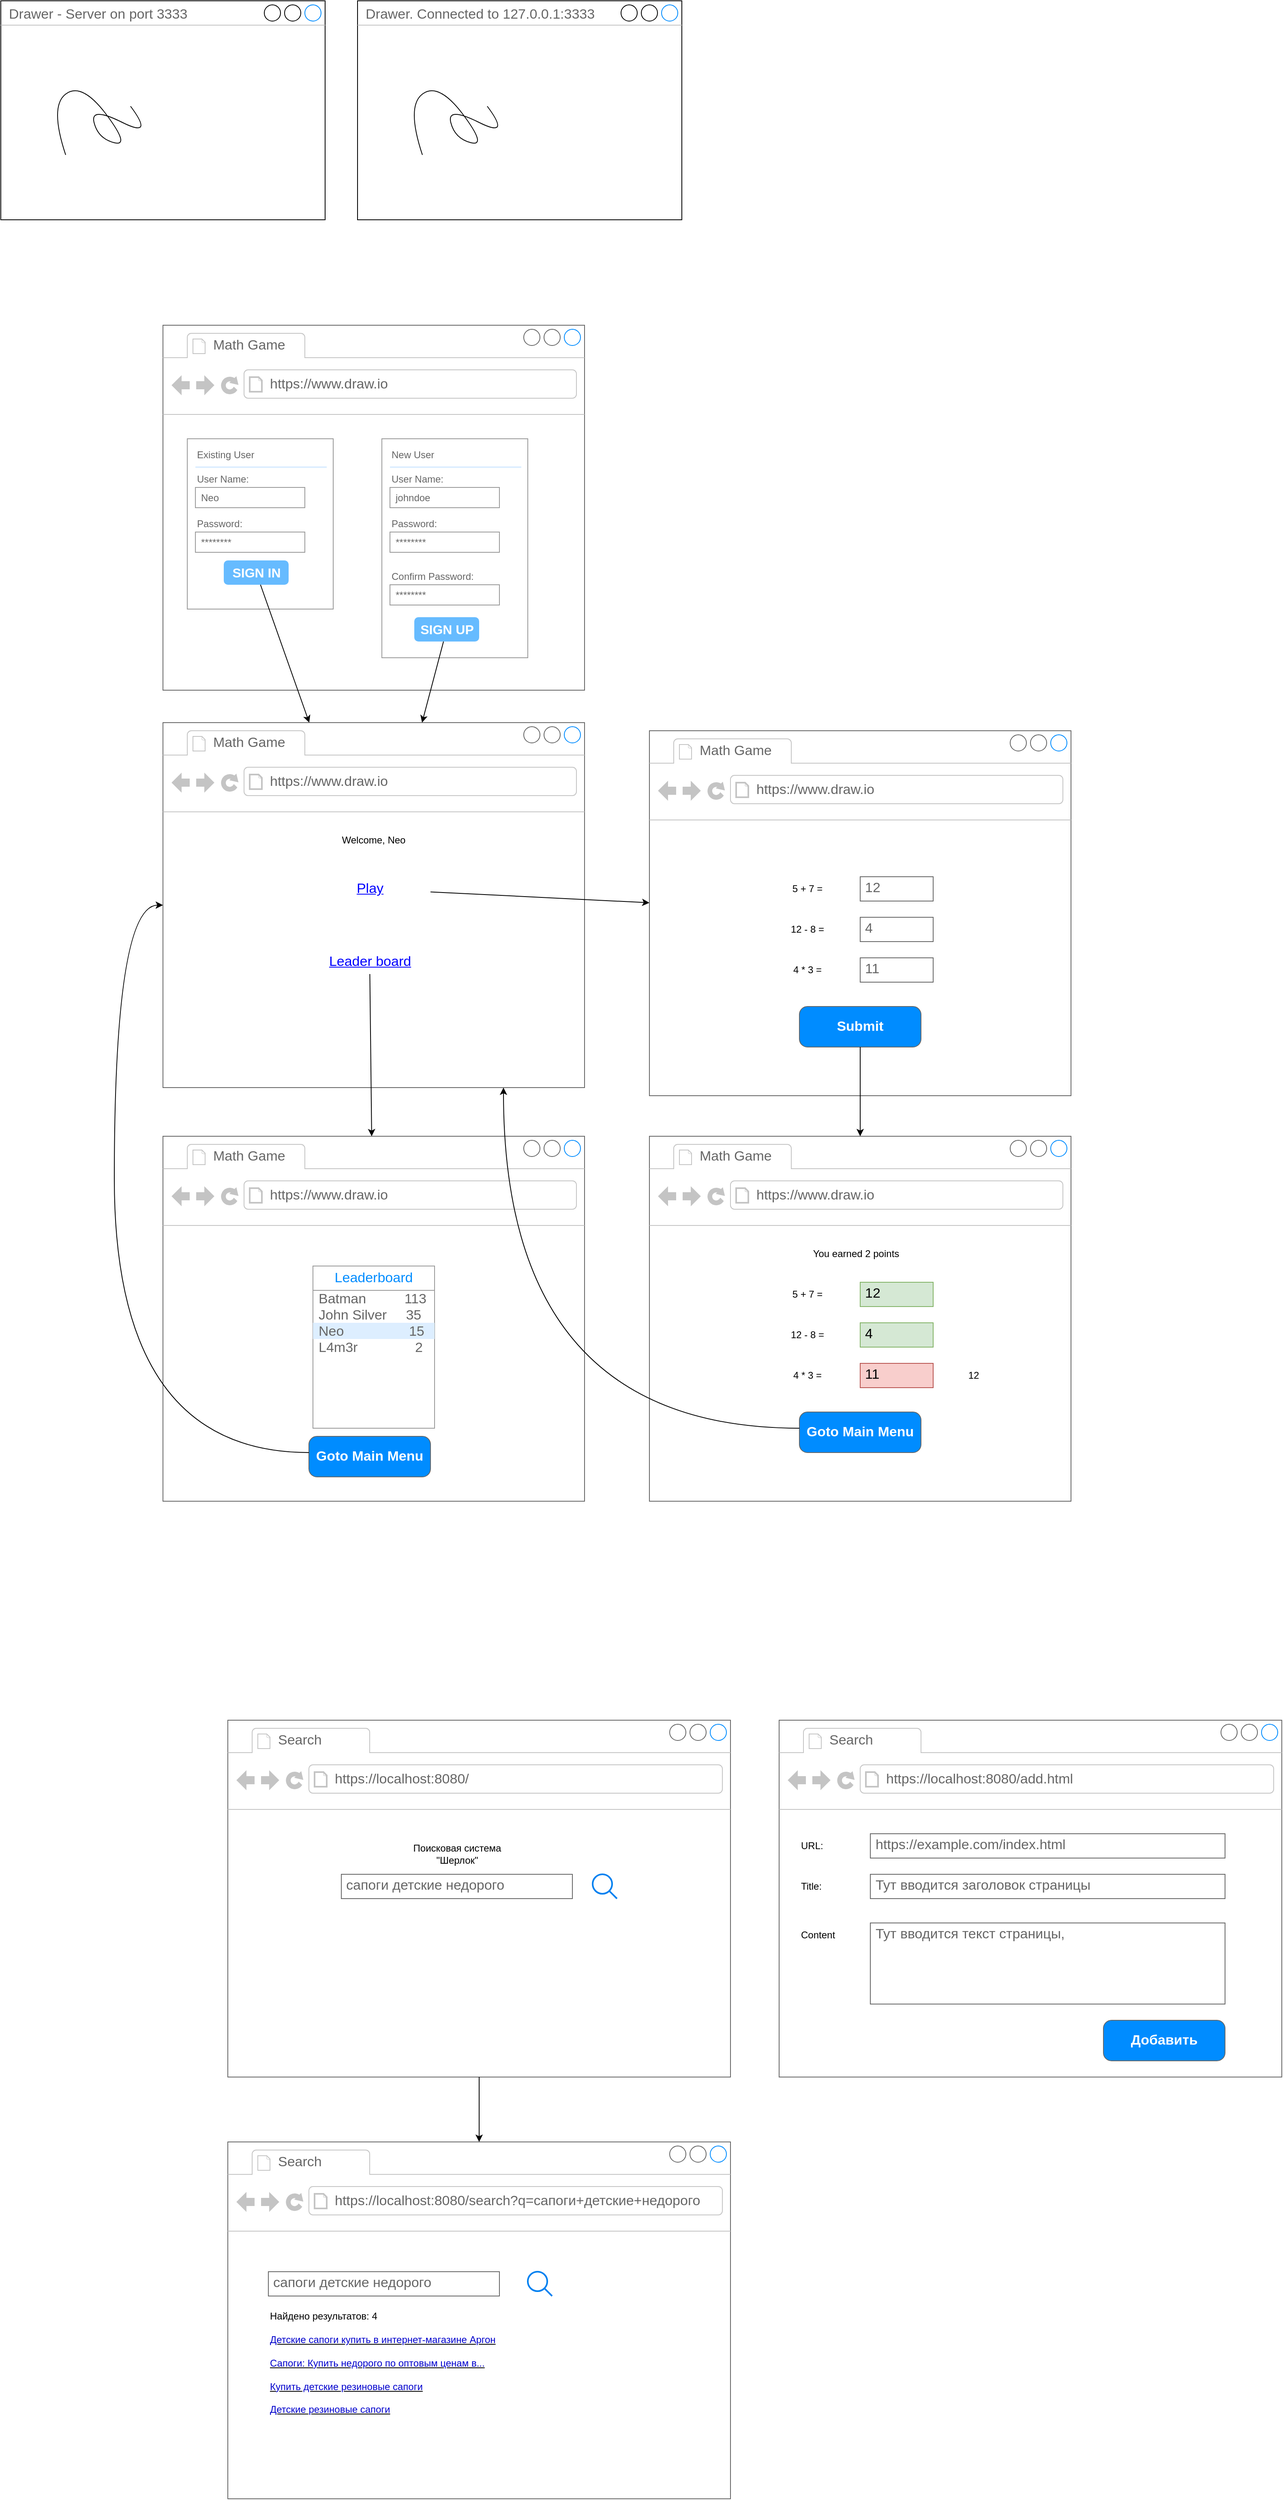 <mxfile version="25.0.2">
  <diagram name="Page-1" id="VqSyJmW9WpIRQYSHzSD7">
    <mxGraphModel dx="1434" dy="836" grid="1" gridSize="10" guides="1" tooltips="1" connect="1" arrows="1" fold="1" page="1" pageScale="1" pageWidth="850" pageHeight="1100" math="0" shadow="0">
      <root>
        <mxCell id="0" />
        <mxCell id="1" parent="0" />
        <mxCell id="R-9GRctXBLvJnQfBnWPw-1" value="Drawer - Server on port 3333" style="strokeWidth=1;shadow=0;dashed=0;align=center;html=1;shape=mxgraph.mockup.containers.window;align=left;verticalAlign=top;spacingLeft=8;strokeColor2=#008cff;strokeColor3=#c4c4c4;fontColor=#666666;mainText=;fontSize=17;labelBackgroundColor=none;whiteSpace=wrap;" parent="1" vertex="1">
          <mxGeometry x="80" y="200" width="400" height="270" as="geometry" />
        </mxCell>
        <mxCell id="sj7HdCadv54oJv10mRb9-1" value="" style="curved=1;endArrow=none;html=1;rounded=0;endFill=0;" parent="1" edge="1">
          <mxGeometry width="50" height="50" relative="1" as="geometry">
            <mxPoint x="160" y="390" as="sourcePoint" />
            <mxPoint x="240" y="330" as="targetPoint" />
            <Array as="points">
              <mxPoint x="140" y="330" />
              <mxPoint x="180" y="300" />
              <mxPoint x="240" y="380" />
              <mxPoint x="200" y="370" />
              <mxPoint x="190" y="330" />
              <mxPoint x="270" y="370" />
            </Array>
          </mxGeometry>
        </mxCell>
        <mxCell id="sj7HdCadv54oJv10mRb9-2" value="Drawer. Connected to 127.0.0.1:3333" style="strokeWidth=1;shadow=0;dashed=0;align=center;html=1;shape=mxgraph.mockup.containers.window;align=left;verticalAlign=top;spacingLeft=8;strokeColor2=#008cff;strokeColor3=#c4c4c4;fontColor=#666666;mainText=;fontSize=17;labelBackgroundColor=none;whiteSpace=wrap;" parent="1" vertex="1">
          <mxGeometry x="520" y="200" width="400" height="270" as="geometry" />
        </mxCell>
        <mxCell id="sj7HdCadv54oJv10mRb9-3" value="" style="curved=1;endArrow=none;html=1;rounded=0;endFill=0;" parent="1" edge="1">
          <mxGeometry width="50" height="50" relative="1" as="geometry">
            <mxPoint x="600" y="390" as="sourcePoint" />
            <mxPoint x="680" y="330" as="targetPoint" />
            <Array as="points">
              <mxPoint x="580" y="330" />
              <mxPoint x="620" y="300" />
              <mxPoint x="680" y="380" />
              <mxPoint x="640" y="370" />
              <mxPoint x="630" y="330" />
              <mxPoint x="710" y="370" />
            </Array>
          </mxGeometry>
        </mxCell>
        <mxCell id="e5mAADovs7jJmTksFaJZ-1" value="" style="strokeWidth=1;shadow=0;dashed=0;align=center;html=1;shape=mxgraph.mockup.containers.browserWindow;rSize=0;strokeColor=#666666;strokeColor2=#008cff;strokeColor3=#c4c4c4;mainText=,;recursiveResize=0;" parent="1" vertex="1">
          <mxGeometry x="280" y="600" width="520" height="450" as="geometry" />
        </mxCell>
        <mxCell id="e5mAADovs7jJmTksFaJZ-2" value="Math Game" style="strokeWidth=1;shadow=0;dashed=0;align=center;html=1;shape=mxgraph.mockup.containers.anchor;fontSize=17;fontColor=#666666;align=left;whiteSpace=wrap;" parent="e5mAADovs7jJmTksFaJZ-1" vertex="1">
          <mxGeometry x="60" y="12" width="110" height="26" as="geometry" />
        </mxCell>
        <mxCell id="e5mAADovs7jJmTksFaJZ-3" value="https://www.draw.io" style="strokeWidth=1;shadow=0;dashed=0;align=center;html=1;shape=mxgraph.mockup.containers.anchor;rSize=0;fontSize=17;fontColor=#666666;align=left;" parent="e5mAADovs7jJmTksFaJZ-1" vertex="1">
          <mxGeometry x="130" y="60" width="250" height="26" as="geometry" />
        </mxCell>
        <mxCell id="e5mAADovs7jJmTksFaJZ-6" value="" style="strokeWidth=1;shadow=0;dashed=0;align=center;html=1;shape=mxgraph.mockup.forms.rrect;rSize=0;strokeColor=#999999;fillColor=#ffffff;" parent="e5mAADovs7jJmTksFaJZ-1" vertex="1">
          <mxGeometry x="30" y="140" width="180" height="210" as="geometry" />
        </mxCell>
        <mxCell id="e5mAADovs7jJmTksFaJZ-7" value="Existing User" style="strokeWidth=1;shadow=0;dashed=0;align=center;html=1;shape=mxgraph.mockup.forms.anchor;fontSize=12;fontColor=#666666;align=left;resizeWidth=1;spacingLeft=0;" parent="e5mAADovs7jJmTksFaJZ-6" vertex="1">
          <mxGeometry width="90" height="20" relative="1" as="geometry">
            <mxPoint x="10" y="10" as="offset" />
          </mxGeometry>
        </mxCell>
        <mxCell id="e5mAADovs7jJmTksFaJZ-8" value="" style="shape=line;strokeColor=#ddeeff;strokeWidth=2;html=1;resizeWidth=1;" parent="e5mAADovs7jJmTksFaJZ-6" vertex="1">
          <mxGeometry width="162" height="10" relative="1" as="geometry">
            <mxPoint x="10" y="30" as="offset" />
          </mxGeometry>
        </mxCell>
        <mxCell id="e5mAADovs7jJmTksFaJZ-9" value="User Name:" style="strokeWidth=1;shadow=0;dashed=0;align=center;html=1;shape=mxgraph.mockup.forms.anchor;fontSize=12;fontColor=#666666;align=left;resizeWidth=1;spacingLeft=0;" parent="e5mAADovs7jJmTksFaJZ-6" vertex="1">
          <mxGeometry width="90" height="20" relative="1" as="geometry">
            <mxPoint x="10" y="40" as="offset" />
          </mxGeometry>
        </mxCell>
        <mxCell id="e5mAADovs7jJmTksFaJZ-10" value="Neo" style="strokeWidth=1;shadow=0;dashed=0;align=center;html=1;shape=mxgraph.mockup.forms.rrect;rSize=0;strokeColor=#999999;fontColor=#666666;align=left;spacingLeft=5;resizeWidth=1;" parent="e5mAADovs7jJmTksFaJZ-6" vertex="1">
          <mxGeometry width="135" height="25" relative="1" as="geometry">
            <mxPoint x="10" y="60" as="offset" />
          </mxGeometry>
        </mxCell>
        <mxCell id="e5mAADovs7jJmTksFaJZ-11" value="Password:" style="strokeWidth=1;shadow=0;dashed=0;align=center;html=1;shape=mxgraph.mockup.forms.anchor;fontSize=12;fontColor=#666666;align=left;resizeWidth=1;spacingLeft=0;" parent="e5mAADovs7jJmTksFaJZ-6" vertex="1">
          <mxGeometry width="90" height="20" relative="1" as="geometry">
            <mxPoint x="10" y="95" as="offset" />
          </mxGeometry>
        </mxCell>
        <mxCell id="e5mAADovs7jJmTksFaJZ-12" value="********" style="strokeWidth=1;shadow=0;dashed=0;align=center;html=1;shape=mxgraph.mockup.forms.rrect;rSize=0;strokeColor=#999999;fontColor=#666666;align=left;spacingLeft=5;resizeWidth=1;" parent="e5mAADovs7jJmTksFaJZ-6" vertex="1">
          <mxGeometry width="135" height="25" relative="1" as="geometry">
            <mxPoint x="10" y="115" as="offset" />
          </mxGeometry>
        </mxCell>
        <mxCell id="e5mAADovs7jJmTksFaJZ-13" value="SIGN IN" style="strokeWidth=1;shadow=0;dashed=0;align=center;html=1;shape=mxgraph.mockup.forms.rrect;rSize=5;strokeColor=none;fontColor=#ffffff;fillColor=#66bbff;fontSize=16;fontStyle=1;" parent="e5mAADovs7jJmTksFaJZ-6" vertex="1">
          <mxGeometry y="1" width="80" height="30" relative="1" as="geometry">
            <mxPoint x="45" y="-60" as="offset" />
          </mxGeometry>
        </mxCell>
        <mxCell id="e5mAADovs7jJmTksFaJZ-18" value="" style="strokeWidth=1;shadow=0;dashed=0;align=center;html=1;shape=mxgraph.mockup.forms.rrect;rSize=0;strokeColor=#999999;fillColor=#ffffff;" parent="e5mAADovs7jJmTksFaJZ-1" vertex="1">
          <mxGeometry x="270" y="140" width="180" height="270" as="geometry" />
        </mxCell>
        <mxCell id="e5mAADovs7jJmTksFaJZ-19" value="New User" style="strokeWidth=1;shadow=0;dashed=0;align=center;html=1;shape=mxgraph.mockup.forms.anchor;fontSize=12;fontColor=#666666;align=left;resizeWidth=1;spacingLeft=0;" parent="e5mAADovs7jJmTksFaJZ-18" vertex="1">
          <mxGeometry width="90" height="20" relative="1" as="geometry">
            <mxPoint x="10" y="10" as="offset" />
          </mxGeometry>
        </mxCell>
        <mxCell id="e5mAADovs7jJmTksFaJZ-20" value="" style="shape=line;strokeColor=#ddeeff;strokeWidth=2;html=1;resizeWidth=1;" parent="e5mAADovs7jJmTksFaJZ-18" vertex="1">
          <mxGeometry width="162" height="10" relative="1" as="geometry">
            <mxPoint x="10" y="30" as="offset" />
          </mxGeometry>
        </mxCell>
        <mxCell id="e5mAADovs7jJmTksFaJZ-21" value="User Name:" style="strokeWidth=1;shadow=0;dashed=0;align=center;html=1;shape=mxgraph.mockup.forms.anchor;fontSize=12;fontColor=#666666;align=left;resizeWidth=1;spacingLeft=0;" parent="e5mAADovs7jJmTksFaJZ-18" vertex="1">
          <mxGeometry width="90" height="20" relative="1" as="geometry">
            <mxPoint x="10" y="40" as="offset" />
          </mxGeometry>
        </mxCell>
        <mxCell id="e5mAADovs7jJmTksFaJZ-22" value="johndoe" style="strokeWidth=1;shadow=0;dashed=0;align=center;html=1;shape=mxgraph.mockup.forms.rrect;rSize=0;strokeColor=#999999;fontColor=#666666;align=left;spacingLeft=5;resizeWidth=1;" parent="e5mAADovs7jJmTksFaJZ-18" vertex="1">
          <mxGeometry width="135" height="25" relative="1" as="geometry">
            <mxPoint x="10" y="60" as="offset" />
          </mxGeometry>
        </mxCell>
        <mxCell id="e5mAADovs7jJmTksFaJZ-23" value="Password:" style="strokeWidth=1;shadow=0;dashed=0;align=center;html=1;shape=mxgraph.mockup.forms.anchor;fontSize=12;fontColor=#666666;align=left;resizeWidth=1;spacingLeft=0;" parent="e5mAADovs7jJmTksFaJZ-18" vertex="1">
          <mxGeometry width="90" height="20" relative="1" as="geometry">
            <mxPoint x="10" y="95" as="offset" />
          </mxGeometry>
        </mxCell>
        <mxCell id="e5mAADovs7jJmTksFaJZ-24" value="********" style="strokeWidth=1;shadow=0;dashed=0;align=center;html=1;shape=mxgraph.mockup.forms.rrect;rSize=0;strokeColor=#999999;fontColor=#666666;align=left;spacingLeft=5;resizeWidth=1;" parent="e5mAADovs7jJmTksFaJZ-18" vertex="1">
          <mxGeometry width="135" height="25" relative="1" as="geometry">
            <mxPoint x="10" y="115" as="offset" />
          </mxGeometry>
        </mxCell>
        <mxCell id="e5mAADovs7jJmTksFaJZ-25" value="SIGN UP" style="strokeWidth=1;shadow=0;dashed=0;align=center;html=1;shape=mxgraph.mockup.forms.rrect;rSize=5;strokeColor=none;fontColor=#ffffff;fillColor=#66bbff;fontSize=16;fontStyle=1;" parent="e5mAADovs7jJmTksFaJZ-18" vertex="1">
          <mxGeometry y="1" width="80" height="30" relative="1" as="geometry">
            <mxPoint x="40" y="-50" as="offset" />
          </mxGeometry>
        </mxCell>
        <mxCell id="e5mAADovs7jJmTksFaJZ-26" value="********" style="strokeWidth=1;shadow=0;dashed=0;align=center;html=1;shape=mxgraph.mockup.forms.rrect;rSize=0;strokeColor=#999999;fontColor=#666666;align=left;spacingLeft=5;resizeWidth=1;" parent="e5mAADovs7jJmTksFaJZ-18" vertex="1">
          <mxGeometry width="135" height="25" relative="1" as="geometry">
            <mxPoint x="10" y="180" as="offset" />
          </mxGeometry>
        </mxCell>
        <mxCell id="e5mAADovs7jJmTksFaJZ-27" value="Confirm Password:" style="strokeWidth=1;shadow=0;dashed=0;align=center;html=1;shape=mxgraph.mockup.forms.anchor;fontSize=12;fontColor=#666666;align=left;resizeWidth=1;spacingLeft=0;" parent="e5mAADovs7jJmTksFaJZ-18" vertex="1">
          <mxGeometry width="110" height="20" relative="1" as="geometry">
            <mxPoint x="10" y="160" as="offset" />
          </mxGeometry>
        </mxCell>
        <mxCell id="e5mAADovs7jJmTksFaJZ-28" value="" style="strokeWidth=1;shadow=0;dashed=0;align=center;html=1;shape=mxgraph.mockup.containers.browserWindow;rSize=0;strokeColor=#666666;strokeColor2=#008cff;strokeColor3=#c4c4c4;mainText=,;recursiveResize=0;" parent="1" vertex="1">
          <mxGeometry x="280" y="1090" width="520" height="450" as="geometry" />
        </mxCell>
        <mxCell id="e5mAADovs7jJmTksFaJZ-29" value="Math Game" style="strokeWidth=1;shadow=0;dashed=0;align=center;html=1;shape=mxgraph.mockup.containers.anchor;fontSize=17;fontColor=#666666;align=left;whiteSpace=wrap;" parent="e5mAADovs7jJmTksFaJZ-28" vertex="1">
          <mxGeometry x="60" y="12" width="110" height="26" as="geometry" />
        </mxCell>
        <mxCell id="e5mAADovs7jJmTksFaJZ-30" value="https://www.draw.io" style="strokeWidth=1;shadow=0;dashed=0;align=center;html=1;shape=mxgraph.mockup.containers.anchor;rSize=0;fontSize=17;fontColor=#666666;align=left;" parent="e5mAADovs7jJmTksFaJZ-28" vertex="1">
          <mxGeometry x="130" y="60" width="250" height="26" as="geometry" />
        </mxCell>
        <mxCell id="e5mAADovs7jJmTksFaJZ-49" value="Leader board" style="shape=rectangle;strokeColor=none;fillColor=none;linkText=;fontSize=17;fontColor=#0000ff;fontStyle=4;html=1;align=center;" parent="e5mAADovs7jJmTksFaJZ-28" vertex="1">
          <mxGeometry x="180" y="280" width="150" height="30" as="geometry" />
        </mxCell>
        <mxCell id="e5mAADovs7jJmTksFaJZ-50" value="Play" style="shape=rectangle;strokeColor=none;fillColor=none;linkText=;fontSize=17;fontColor=#0000ff;fontStyle=4;html=1;align=center;" parent="e5mAADovs7jJmTksFaJZ-28" vertex="1">
          <mxGeometry x="180" y="190" width="150" height="30" as="geometry" />
        </mxCell>
        <mxCell id="e5mAADovs7jJmTksFaJZ-90" value="Welcome, Neo" style="text;html=1;align=center;verticalAlign=middle;whiteSpace=wrap;rounded=0;" parent="e5mAADovs7jJmTksFaJZ-28" vertex="1">
          <mxGeometry x="195" y="130" width="130" height="30" as="geometry" />
        </mxCell>
        <mxCell id="e5mAADovs7jJmTksFaJZ-51" value="" style="strokeWidth=1;shadow=0;dashed=0;align=center;html=1;shape=mxgraph.mockup.containers.browserWindow;rSize=0;strokeColor=#666666;strokeColor2=#008cff;strokeColor3=#c4c4c4;mainText=,;recursiveResize=0;" parent="1" vertex="1">
          <mxGeometry x="880" y="1100" width="520" height="450" as="geometry" />
        </mxCell>
        <mxCell id="e5mAADovs7jJmTksFaJZ-52" value="Math Game" style="strokeWidth=1;shadow=0;dashed=0;align=center;html=1;shape=mxgraph.mockup.containers.anchor;fontSize=17;fontColor=#666666;align=left;whiteSpace=wrap;" parent="e5mAADovs7jJmTksFaJZ-51" vertex="1">
          <mxGeometry x="60" y="12" width="110" height="26" as="geometry" />
        </mxCell>
        <mxCell id="e5mAADovs7jJmTksFaJZ-53" value="https://www.draw.io" style="strokeWidth=1;shadow=0;dashed=0;align=center;html=1;shape=mxgraph.mockup.containers.anchor;rSize=0;fontSize=17;fontColor=#666666;align=left;" parent="e5mAADovs7jJmTksFaJZ-51" vertex="1">
          <mxGeometry x="130" y="60" width="250" height="26" as="geometry" />
        </mxCell>
        <mxCell id="e5mAADovs7jJmTksFaJZ-56" value="5 + 7&amp;nbsp;&lt;span style=&quot;background-color: initial;&quot;&gt;=&lt;/span&gt;" style="text;html=1;align=center;verticalAlign=middle;whiteSpace=wrap;rounded=0;" parent="e5mAADovs7jJmTksFaJZ-51" vertex="1">
          <mxGeometry x="130" y="180" width="130" height="30" as="geometry" />
        </mxCell>
        <mxCell id="e5mAADovs7jJmTksFaJZ-57" value="12" style="strokeWidth=1;shadow=0;dashed=0;align=center;html=1;shape=mxgraph.mockup.text.textBox;fontColor=#666666;align=left;fontSize=17;spacingLeft=4;spacingTop=-3;whiteSpace=wrap;strokeColor=#666666;mainText=" parent="e5mAADovs7jJmTksFaJZ-51" vertex="1">
          <mxGeometry x="260" y="180" width="90" height="30" as="geometry" />
        </mxCell>
        <mxCell id="e5mAADovs7jJmTksFaJZ-58" value="12 - 8&amp;nbsp;&lt;span style=&quot;background-color: initial;&quot;&gt;=&lt;/span&gt;" style="text;html=1;align=center;verticalAlign=middle;whiteSpace=wrap;rounded=0;" parent="e5mAADovs7jJmTksFaJZ-51" vertex="1">
          <mxGeometry x="130" y="230" width="130" height="30" as="geometry" />
        </mxCell>
        <mxCell id="e5mAADovs7jJmTksFaJZ-59" value="4" style="strokeWidth=1;shadow=0;dashed=0;align=center;html=1;shape=mxgraph.mockup.text.textBox;fontColor=#666666;align=left;fontSize=17;spacingLeft=4;spacingTop=-3;whiteSpace=wrap;strokeColor=#666666;mainText=" parent="e5mAADovs7jJmTksFaJZ-51" vertex="1">
          <mxGeometry x="260" y="230" width="90" height="30" as="geometry" />
        </mxCell>
        <mxCell id="e5mAADovs7jJmTksFaJZ-60" value="4 * 3&amp;nbsp;&lt;span style=&quot;background-color: initial;&quot;&gt;=&lt;/span&gt;" style="text;html=1;align=center;verticalAlign=middle;whiteSpace=wrap;rounded=0;" parent="e5mAADovs7jJmTksFaJZ-51" vertex="1">
          <mxGeometry x="130" y="280" width="130" height="30" as="geometry" />
        </mxCell>
        <mxCell id="e5mAADovs7jJmTksFaJZ-61" value="11" style="strokeWidth=1;shadow=0;dashed=0;align=center;html=1;shape=mxgraph.mockup.text.textBox;fontColor=#666666;align=left;fontSize=17;spacingLeft=4;spacingTop=-3;whiteSpace=wrap;strokeColor=#666666;mainText=" parent="e5mAADovs7jJmTksFaJZ-51" vertex="1">
          <mxGeometry x="260" y="280" width="90" height="30" as="geometry" />
        </mxCell>
        <mxCell id="e5mAADovs7jJmTksFaJZ-62" value="Submit" style="strokeWidth=1;shadow=0;dashed=0;align=center;html=1;shape=mxgraph.mockup.buttons.button;strokeColor=#666666;fontColor=#ffffff;mainText=;buttonStyle=round;fontSize=17;fontStyle=1;fillColor=#008cff;whiteSpace=wrap;" parent="e5mAADovs7jJmTksFaJZ-51" vertex="1">
          <mxGeometry x="185" y="340" width="150" height="50" as="geometry" />
        </mxCell>
        <mxCell id="e5mAADovs7jJmTksFaJZ-73" value="" style="strokeWidth=1;shadow=0;dashed=0;align=center;html=1;shape=mxgraph.mockup.containers.browserWindow;rSize=0;strokeColor=#666666;strokeColor2=#008cff;strokeColor3=#c4c4c4;mainText=,;recursiveResize=0;" parent="1" vertex="1">
          <mxGeometry x="880" y="1600" width="520" height="450" as="geometry" />
        </mxCell>
        <mxCell id="e5mAADovs7jJmTksFaJZ-74" value="Math Game" style="strokeWidth=1;shadow=0;dashed=0;align=center;html=1;shape=mxgraph.mockup.containers.anchor;fontSize=17;fontColor=#666666;align=left;whiteSpace=wrap;" parent="e5mAADovs7jJmTksFaJZ-73" vertex="1">
          <mxGeometry x="60" y="12" width="110" height="26" as="geometry" />
        </mxCell>
        <mxCell id="e5mAADovs7jJmTksFaJZ-75" value="https://www.draw.io" style="strokeWidth=1;shadow=0;dashed=0;align=center;html=1;shape=mxgraph.mockup.containers.anchor;rSize=0;fontSize=17;fontColor=#666666;align=left;" parent="e5mAADovs7jJmTksFaJZ-73" vertex="1">
          <mxGeometry x="130" y="60" width="250" height="26" as="geometry" />
        </mxCell>
        <mxCell id="e5mAADovs7jJmTksFaJZ-76" value="5 + 7&amp;nbsp;&lt;span style=&quot;background-color: initial;&quot;&gt;=&lt;/span&gt;" style="text;html=1;align=center;verticalAlign=middle;whiteSpace=wrap;rounded=0;" parent="e5mAADovs7jJmTksFaJZ-73" vertex="1">
          <mxGeometry x="130" y="180" width="130" height="30" as="geometry" />
        </mxCell>
        <mxCell id="e5mAADovs7jJmTksFaJZ-77" value="12" style="strokeWidth=1;shadow=0;dashed=0;align=center;html=1;shape=mxgraph.mockup.text.textBox;align=left;fontSize=17;spacingLeft=4;spacingTop=-3;whiteSpace=wrap;strokeColor=#82b366;mainText=;fillColor=#d5e8d4;" parent="e5mAADovs7jJmTksFaJZ-73" vertex="1">
          <mxGeometry x="260" y="180" width="90" height="30" as="geometry" />
        </mxCell>
        <mxCell id="e5mAADovs7jJmTksFaJZ-78" value="12 - 8&amp;nbsp;&lt;span style=&quot;background-color: initial;&quot;&gt;=&lt;/span&gt;" style="text;html=1;align=center;verticalAlign=middle;whiteSpace=wrap;rounded=0;" parent="e5mAADovs7jJmTksFaJZ-73" vertex="1">
          <mxGeometry x="130" y="230" width="130" height="30" as="geometry" />
        </mxCell>
        <mxCell id="e5mAADovs7jJmTksFaJZ-79" value="4" style="strokeWidth=1;shadow=0;dashed=0;align=center;html=1;shape=mxgraph.mockup.text.textBox;align=left;fontSize=17;spacingLeft=4;spacingTop=-3;whiteSpace=wrap;strokeColor=#82b366;mainText=;fillColor=#d5e8d4;" parent="e5mAADovs7jJmTksFaJZ-73" vertex="1">
          <mxGeometry x="260" y="230" width="90" height="30" as="geometry" />
        </mxCell>
        <mxCell id="e5mAADovs7jJmTksFaJZ-80" value="4 * 3 =" style="text;html=1;align=center;verticalAlign=middle;whiteSpace=wrap;rounded=0;" parent="e5mAADovs7jJmTksFaJZ-73" vertex="1">
          <mxGeometry x="130" y="280" width="130" height="30" as="geometry" />
        </mxCell>
        <mxCell id="e5mAADovs7jJmTksFaJZ-81" value="11" style="strokeWidth=1;shadow=0;dashed=0;align=center;html=1;shape=mxgraph.mockup.text.textBox;align=left;fontSize=17;spacingLeft=4;spacingTop=-3;whiteSpace=wrap;strokeColor=#b85450;mainText=;fillColor=#f8cecc;" parent="e5mAADovs7jJmTksFaJZ-73" vertex="1">
          <mxGeometry x="260" y="280" width="90" height="30" as="geometry" />
        </mxCell>
        <mxCell id="e5mAADovs7jJmTksFaJZ-82" value="Goto Main Menu" style="strokeWidth=1;shadow=0;dashed=0;align=center;html=1;shape=mxgraph.mockup.buttons.button;strokeColor=#666666;fontColor=#ffffff;mainText=;buttonStyle=round;fontSize=17;fontStyle=1;fillColor=#008cff;whiteSpace=wrap;" parent="e5mAADovs7jJmTksFaJZ-73" vertex="1">
          <mxGeometry x="185" y="340" width="150" height="50" as="geometry" />
        </mxCell>
        <mxCell id="e5mAADovs7jJmTksFaJZ-83" value="12" style="text;html=1;align=center;verticalAlign=middle;whiteSpace=wrap;rounded=0;" parent="e5mAADovs7jJmTksFaJZ-73" vertex="1">
          <mxGeometry x="360" y="280" width="80" height="30" as="geometry" />
        </mxCell>
        <mxCell id="e5mAADovs7jJmTksFaJZ-94" value="You earned 2 points" style="text;html=1;align=center;verticalAlign=middle;whiteSpace=wrap;rounded=0;" parent="e5mAADovs7jJmTksFaJZ-73" vertex="1">
          <mxGeometry x="185" y="130" width="140" height="30" as="geometry" />
        </mxCell>
        <mxCell id="e5mAADovs7jJmTksFaJZ-84" value="" style="strokeWidth=1;shadow=0;dashed=0;align=center;html=1;shape=mxgraph.mockup.containers.browserWindow;rSize=0;strokeColor=#666666;strokeColor2=#008cff;strokeColor3=#c4c4c4;mainText=,;recursiveResize=0;" parent="1" vertex="1">
          <mxGeometry x="280" y="1600" width="520" height="450" as="geometry" />
        </mxCell>
        <mxCell id="e5mAADovs7jJmTksFaJZ-85" value="Math Game" style="strokeWidth=1;shadow=0;dashed=0;align=center;html=1;shape=mxgraph.mockup.containers.anchor;fontSize=17;fontColor=#666666;align=left;whiteSpace=wrap;" parent="e5mAADovs7jJmTksFaJZ-84" vertex="1">
          <mxGeometry x="60" y="12" width="110" height="26" as="geometry" />
        </mxCell>
        <mxCell id="e5mAADovs7jJmTksFaJZ-86" value="https://www.draw.io" style="strokeWidth=1;shadow=0;dashed=0;align=center;html=1;shape=mxgraph.mockup.containers.anchor;rSize=0;fontSize=17;fontColor=#666666;align=left;" parent="e5mAADovs7jJmTksFaJZ-84" vertex="1">
          <mxGeometry x="130" y="60" width="250" height="26" as="geometry" />
        </mxCell>
        <mxCell id="e5mAADovs7jJmTksFaJZ-97" value="Leaderboard" style="swimlane;strokeColor=#999999;swimlaneFillColor=#FFFFFF;fillColor=#ffffff;fontColor=#008CFF;fontStyle=0;childLayout=stackLayout;horizontal=1;startSize=30;horizontalStack=0;resizeParent=1;resizeParentMax=0;resizeLast=0;collapsible=0;marginBottom=0;whiteSpace=wrap;html=1;fontSize=17;" parent="e5mAADovs7jJmTksFaJZ-84" vertex="1">
          <mxGeometry x="185" y="160" width="150" height="200" as="geometry" />
        </mxCell>
        <mxCell id="e5mAADovs7jJmTksFaJZ-98" value="Batman&amp;nbsp; &amp;nbsp; &amp;nbsp; &amp;nbsp; &amp;nbsp; 113" style="text;spacing=0;strokeColor=none;align=left;verticalAlign=middle;spacingLeft=7;spacingRight=10;overflow=hidden;points=[[0,0.5],[1,0.5]];portConstraint=eastwest;rotatable=0;whiteSpace=wrap;html=1;fillColor=none;fontColor=#666666;fontSize=17;" parent="e5mAADovs7jJmTksFaJZ-97" vertex="1">
          <mxGeometry y="30" width="150" height="20" as="geometry" />
        </mxCell>
        <mxCell id="e5mAADovs7jJmTksFaJZ-99" value="John Silver&amp;nbsp; &amp;nbsp; &amp;nbsp;35" style="text;spacing=0;strokeColor=none;align=left;verticalAlign=middle;spacingLeft=7;spacingRight=10;overflow=hidden;points=[[0,0.5],[1,0.5]];portConstraint=eastwest;rotatable=0;whiteSpace=wrap;html=1;rSize=5;fillColor=none;fontColor=#666666;fontSize=17;" parent="e5mAADovs7jJmTksFaJZ-97" vertex="1">
          <mxGeometry y="50" width="150" height="20" as="geometry" />
        </mxCell>
        <mxCell id="e5mAADovs7jJmTksFaJZ-100" value="Neo&amp;nbsp; &amp;nbsp; &amp;nbsp; &amp;nbsp; &amp;nbsp; &amp;nbsp; &amp;nbsp; &amp;nbsp; &amp;nbsp;15" style="text;spacing=0;strokeColor=none;align=left;verticalAlign=middle;spacingLeft=7;spacingRight=10;overflow=hidden;points=[[0,0.5],[1,0.5]];portConstraint=eastwest;rotatable=0;whiteSpace=wrap;html=1;rSize=5;fillColor=#DDEEFF;fontColor=#666666;fontSize=17;" parent="e5mAADovs7jJmTksFaJZ-97" vertex="1">
          <mxGeometry y="70" width="150" height="20" as="geometry" />
        </mxCell>
        <mxCell id="e5mAADovs7jJmTksFaJZ-101" value="L4m3r&amp;nbsp; &amp;nbsp; &amp;nbsp; &amp;nbsp; &amp;nbsp; &amp;nbsp; &amp;nbsp; &amp;nbsp;2" style="text;spacing=0;strokeColor=none;align=left;verticalAlign=middle;spacingLeft=7;spacingRight=10;overflow=hidden;points=[[0,0.5],[1,0.5]];portConstraint=eastwest;rotatable=0;whiteSpace=wrap;html=1;fillColor=none;fontColor=#666666;fontSize=17;" parent="e5mAADovs7jJmTksFaJZ-97" vertex="1">
          <mxGeometry y="90" width="150" height="20" as="geometry" />
        </mxCell>
        <mxCell id="e5mAADovs7jJmTksFaJZ-102" value="" style="text;spacing=0;strokeColor=none;align=left;verticalAlign=middle;spacingLeft=7;spacingRight=10;overflow=hidden;points=[[0,0.5],[1,0.5]];portConstraint=eastwest;rotatable=0;whiteSpace=wrap;html=1;fillColor=none;fontColor=#666666;fontSize=17;" parent="e5mAADovs7jJmTksFaJZ-97" vertex="1">
          <mxGeometry y="110" width="150" height="90" as="geometry" />
        </mxCell>
        <mxCell id="e5mAADovs7jJmTksFaJZ-103" value="Goto Main Menu" style="strokeWidth=1;shadow=0;dashed=0;align=center;html=1;shape=mxgraph.mockup.buttons.button;strokeColor=#666666;fontColor=#ffffff;mainText=;buttonStyle=round;fontSize=17;fontStyle=1;fillColor=#008cff;whiteSpace=wrap;" parent="e5mAADovs7jJmTksFaJZ-84" vertex="1">
          <mxGeometry x="180" y="370" width="150" height="50" as="geometry" />
        </mxCell>
        <mxCell id="e5mAADovs7jJmTksFaJZ-92" value="" style="endArrow=classic;html=1;rounded=0;" parent="1" source="e5mAADovs7jJmTksFaJZ-50" target="e5mAADovs7jJmTksFaJZ-51" edge="1">
          <mxGeometry width="50" height="50" relative="1" as="geometry">
            <mxPoint x="820" y="1350" as="sourcePoint" />
            <mxPoint x="870" y="1300" as="targetPoint" />
          </mxGeometry>
        </mxCell>
        <mxCell id="e5mAADovs7jJmTksFaJZ-93" value="" style="endArrow=classic;html=1;rounded=0;" parent="1" source="e5mAADovs7jJmTksFaJZ-49" target="e5mAADovs7jJmTksFaJZ-84" edge="1">
          <mxGeometry width="50" height="50" relative="1" as="geometry">
            <mxPoint x="620" y="1309" as="sourcePoint" />
            <mxPoint x="890" y="1322" as="targetPoint" />
          </mxGeometry>
        </mxCell>
        <mxCell id="e5mAADovs7jJmTksFaJZ-95" value="" style="endArrow=classic;html=1;rounded=0;edgeStyle=orthogonalEdgeStyle;curved=1;" parent="1" source="e5mAADovs7jJmTksFaJZ-82" target="e5mAADovs7jJmTksFaJZ-28" edge="1">
          <mxGeometry width="50" height="50" relative="1" as="geometry">
            <mxPoint x="620" y="1309" as="sourcePoint" />
            <mxPoint x="890" y="1322" as="targetPoint" />
            <Array as="points">
              <mxPoint x="700" y="1960" />
            </Array>
          </mxGeometry>
        </mxCell>
        <mxCell id="e5mAADovs7jJmTksFaJZ-96" value="" style="endArrow=classic;html=1;rounded=0;" parent="1" source="e5mAADovs7jJmTksFaJZ-62" target="e5mAADovs7jJmTksFaJZ-73" edge="1">
          <mxGeometry width="50" height="50" relative="1" as="geometry">
            <mxPoint x="620" y="1309" as="sourcePoint" />
            <mxPoint x="890" y="1322" as="targetPoint" />
          </mxGeometry>
        </mxCell>
        <mxCell id="e5mAADovs7jJmTksFaJZ-104" value="" style="endArrow=classic;html=1;rounded=0;edgeStyle=orthogonalEdgeStyle;curved=1;" parent="1" source="e5mAADovs7jJmTksFaJZ-103" target="e5mAADovs7jJmTksFaJZ-28" edge="1">
          <mxGeometry width="50" height="50" relative="1" as="geometry">
            <mxPoint x="455" y="1990" as="sourcePoint" />
            <mxPoint x="90" y="1570" as="targetPoint" />
            <Array as="points">
              <mxPoint x="220" y="1990" />
              <mxPoint x="220" y="1315" />
            </Array>
          </mxGeometry>
        </mxCell>
        <mxCell id="e5mAADovs7jJmTksFaJZ-105" value="" style="endArrow=classic;html=1;rounded=0;" parent="1" source="e5mAADovs7jJmTksFaJZ-25" target="e5mAADovs7jJmTksFaJZ-28" edge="1">
          <mxGeometry width="50" height="50" relative="1" as="geometry">
            <mxPoint x="620" y="1309" as="sourcePoint" />
            <mxPoint x="890" y="1322" as="targetPoint" />
          </mxGeometry>
        </mxCell>
        <mxCell id="e5mAADovs7jJmTksFaJZ-106" value="" style="endArrow=classic;html=1;rounded=0;" parent="1" source="e5mAADovs7jJmTksFaJZ-13" target="e5mAADovs7jJmTksFaJZ-28" edge="1">
          <mxGeometry width="50" height="50" relative="1" as="geometry">
            <mxPoint x="636" y="1000" as="sourcePoint" />
            <mxPoint x="610" y="1100" as="targetPoint" />
          </mxGeometry>
        </mxCell>
        <mxCell id="ne4nx-RaCwKBxvpgVgTV-1" value="" style="strokeWidth=1;shadow=0;dashed=0;align=center;html=1;shape=mxgraph.mockup.containers.browserWindow;rSize=0;strokeColor=#666666;strokeColor2=#008cff;strokeColor3=#c4c4c4;mainText=,;recursiveResize=0;" vertex="1" parent="1">
          <mxGeometry x="360" y="2320" width="620" height="440" as="geometry" />
        </mxCell>
        <mxCell id="ne4nx-RaCwKBxvpgVgTV-2" value="Search" style="strokeWidth=1;shadow=0;dashed=0;align=center;html=1;shape=mxgraph.mockup.containers.anchor;fontSize=17;fontColor=#666666;align=left;whiteSpace=wrap;" vertex="1" parent="ne4nx-RaCwKBxvpgVgTV-1">
          <mxGeometry x="60" y="12" width="110" height="26" as="geometry" />
        </mxCell>
        <mxCell id="ne4nx-RaCwKBxvpgVgTV-3" value="https://localhost:8080/" style="strokeWidth=1;shadow=0;dashed=0;align=center;html=1;shape=mxgraph.mockup.containers.anchor;rSize=0;fontSize=17;fontColor=#666666;align=left;" vertex="1" parent="ne4nx-RaCwKBxvpgVgTV-1">
          <mxGeometry x="130" y="60" width="250" height="26" as="geometry" />
        </mxCell>
        <mxCell id="ne4nx-RaCwKBxvpgVgTV-4" value="сапоги детские недорого" style="strokeWidth=1;shadow=0;dashed=0;align=center;html=1;shape=mxgraph.mockup.text.textBox;fontColor=#666666;align=left;fontSize=17;spacingLeft=4;spacingTop=-3;whiteSpace=wrap;strokeColor=#666666;mainText=" vertex="1" parent="ne4nx-RaCwKBxvpgVgTV-1">
          <mxGeometry x="140" y="190" width="285" height="30" as="geometry" />
        </mxCell>
        <mxCell id="ne4nx-RaCwKBxvpgVgTV-6" value="Поисковая система &quot;Шерлок&quot;" style="text;html=1;align=center;verticalAlign=middle;whiteSpace=wrap;rounded=0;" vertex="1" parent="ne4nx-RaCwKBxvpgVgTV-1">
          <mxGeometry x="208.75" y="150" width="147.5" height="30" as="geometry" />
        </mxCell>
        <mxCell id="ne4nx-RaCwKBxvpgVgTV-7" value="" style="html=1;verticalLabelPosition=bottom;align=center;labelBackgroundColor=#ffffff;verticalAlign=top;strokeWidth=2;strokeColor=#0080F0;shadow=0;dashed=0;shape=mxgraph.ios7.icons.looking_glass;" vertex="1" parent="ne4nx-RaCwKBxvpgVgTV-1">
          <mxGeometry x="450" y="190" width="30" height="30" as="geometry" />
        </mxCell>
        <mxCell id="ne4nx-RaCwKBxvpgVgTV-8" value="" style="strokeWidth=1;shadow=0;dashed=0;align=center;html=1;shape=mxgraph.mockup.containers.browserWindow;rSize=0;strokeColor=#666666;strokeColor2=#008cff;strokeColor3=#c4c4c4;mainText=,;recursiveResize=0;" vertex="1" parent="1">
          <mxGeometry x="360" y="2840" width="620" height="440" as="geometry" />
        </mxCell>
        <mxCell id="ne4nx-RaCwKBxvpgVgTV-9" value="Search" style="strokeWidth=1;shadow=0;dashed=0;align=center;html=1;shape=mxgraph.mockup.containers.anchor;fontSize=17;fontColor=#666666;align=left;whiteSpace=wrap;" vertex="1" parent="ne4nx-RaCwKBxvpgVgTV-8">
          <mxGeometry x="60" y="12" width="110" height="26" as="geometry" />
        </mxCell>
        <mxCell id="ne4nx-RaCwKBxvpgVgTV-10" value="https://localhost:8080/search?q=сапоги+детские+недорого" style="strokeWidth=1;shadow=0;dashed=0;align=center;html=1;shape=mxgraph.mockup.containers.anchor;rSize=0;fontSize=17;fontColor=#666666;align=left;" vertex="1" parent="ne4nx-RaCwKBxvpgVgTV-8">
          <mxGeometry x="130" y="60" width="250" height="26" as="geometry" />
        </mxCell>
        <mxCell id="ne4nx-RaCwKBxvpgVgTV-11" value="сапоги детские недорого" style="strokeWidth=1;shadow=0;dashed=0;align=center;html=1;shape=mxgraph.mockup.text.textBox;fontColor=#666666;align=left;fontSize=17;spacingLeft=4;spacingTop=-3;whiteSpace=wrap;strokeColor=#666666;mainText=" vertex="1" parent="ne4nx-RaCwKBxvpgVgTV-8">
          <mxGeometry x="50" y="160" width="285" height="30" as="geometry" />
        </mxCell>
        <mxCell id="ne4nx-RaCwKBxvpgVgTV-13" value="" style="html=1;verticalLabelPosition=bottom;align=center;labelBackgroundColor=#ffffff;verticalAlign=top;strokeWidth=2;strokeColor=#0080F0;shadow=0;dashed=0;shape=mxgraph.ios7.icons.looking_glass;" vertex="1" parent="ne4nx-RaCwKBxvpgVgTV-8">
          <mxGeometry x="370" y="160" width="30" height="30" as="geometry" />
        </mxCell>
        <mxCell id="ne4nx-RaCwKBxvpgVgTV-17" value="&lt;font color=&quot;#0000cc&quot; style=&quot;&quot;&gt;Детские сапоги купить в интернет-магазине Аргон&lt;/font&gt;&lt;div&gt;&lt;br&gt;&lt;/div&gt;&lt;div&gt;&lt;font color=&quot;#0000cc&quot;&gt;Сапоги: Купить недорого по оптовым ценам в...&lt;/font&gt;&lt;/div&gt;&lt;div&gt;&lt;font color=&quot;#0000cc&quot;&gt;&lt;br&gt;&lt;/font&gt;&lt;/div&gt;&lt;div&gt;&lt;font color=&quot;#0000cc&quot;&gt;Купить детские резиновые сапоги&lt;/font&gt;&lt;/div&gt;&lt;div&gt;&lt;font color=&quot;#0000cc&quot;&gt;&lt;br&gt;&lt;/font&gt;&lt;/div&gt;&lt;div&gt;&lt;font color=&quot;#0000cc&quot;&gt;Детские резиновые сапоги&lt;/font&gt;&lt;/div&gt;" style="text;html=1;align=left;verticalAlign=top;whiteSpace=wrap;rounded=0;fontStyle=4" vertex="1" parent="ne4nx-RaCwKBxvpgVgTV-8">
          <mxGeometry x="50" y="230" width="540" height="140" as="geometry" />
        </mxCell>
        <mxCell id="ne4nx-RaCwKBxvpgVgTV-19" value="Найдено результатов: 4" style="text;html=1;align=left;verticalAlign=middle;whiteSpace=wrap;rounded=0;" vertex="1" parent="ne4nx-RaCwKBxvpgVgTV-8">
          <mxGeometry x="50" y="200" width="340" height="30" as="geometry" />
        </mxCell>
        <mxCell id="ne4nx-RaCwKBxvpgVgTV-20" value="" style="endArrow=classic;html=1;rounded=0;" edge="1" parent="1" source="ne4nx-RaCwKBxvpgVgTV-1" target="ne4nx-RaCwKBxvpgVgTV-8">
          <mxGeometry width="50" height="50" relative="1" as="geometry">
            <mxPoint x="700" y="2850" as="sourcePoint" />
            <mxPoint x="750" y="2800" as="targetPoint" />
          </mxGeometry>
        </mxCell>
        <mxCell id="ne4nx-RaCwKBxvpgVgTV-21" value="" style="strokeWidth=1;shadow=0;dashed=0;align=center;html=1;shape=mxgraph.mockup.containers.browserWindow;rSize=0;strokeColor=#666666;strokeColor2=#008cff;strokeColor3=#c4c4c4;mainText=,;recursiveResize=0;" vertex="1" parent="1">
          <mxGeometry x="1040" y="2320" width="620" height="440" as="geometry" />
        </mxCell>
        <mxCell id="ne4nx-RaCwKBxvpgVgTV-22" value="Search" style="strokeWidth=1;shadow=0;dashed=0;align=center;html=1;shape=mxgraph.mockup.containers.anchor;fontSize=17;fontColor=#666666;align=left;whiteSpace=wrap;" vertex="1" parent="ne4nx-RaCwKBxvpgVgTV-21">
          <mxGeometry x="60" y="12" width="110" height="26" as="geometry" />
        </mxCell>
        <mxCell id="ne4nx-RaCwKBxvpgVgTV-23" value="https://localhost:8080/add.html" style="strokeWidth=1;shadow=0;dashed=0;align=center;html=1;shape=mxgraph.mockup.containers.anchor;rSize=0;fontSize=17;fontColor=#666666;align=left;" vertex="1" parent="ne4nx-RaCwKBxvpgVgTV-21">
          <mxGeometry x="130" y="60" width="250" height="26" as="geometry" />
        </mxCell>
        <mxCell id="ne4nx-RaCwKBxvpgVgTV-27" value="https://example.com/index.html" style="strokeWidth=1;shadow=0;dashed=0;align=center;html=1;shape=mxgraph.mockup.text.textBox;fontColor=#666666;align=left;fontSize=17;spacingLeft=4;spacingTop=-3;whiteSpace=wrap;strokeColor=#666666;mainText=" vertex="1" parent="ne4nx-RaCwKBxvpgVgTV-21">
          <mxGeometry x="112.5" y="140" width="437.5" height="30" as="geometry" />
        </mxCell>
        <mxCell id="ne4nx-RaCwKBxvpgVgTV-28" value="Тут вводится текст страницы,&amp;nbsp;" style="strokeWidth=1;shadow=0;dashed=0;align=center;html=1;shape=mxgraph.mockup.text.textBox;fontColor=#666666;align=left;fontSize=17;spacingLeft=4;spacingTop=-3;whiteSpace=wrap;strokeColor=#666666;mainText=;verticalAlign=top;" vertex="1" parent="ne4nx-RaCwKBxvpgVgTV-21">
          <mxGeometry x="112.5" y="250" width="437.5" height="100" as="geometry" />
        </mxCell>
        <mxCell id="ne4nx-RaCwKBxvpgVgTV-29" value="Тут вводится заголовок страницы" style="strokeWidth=1;shadow=0;dashed=0;align=center;html=1;shape=mxgraph.mockup.text.textBox;fontColor=#666666;align=left;fontSize=17;spacingLeft=4;spacingTop=-3;whiteSpace=wrap;strokeColor=#666666;mainText=" vertex="1" parent="ne4nx-RaCwKBxvpgVgTV-21">
          <mxGeometry x="112.5" y="190" width="437.5" height="30" as="geometry" />
        </mxCell>
        <mxCell id="ne4nx-RaCwKBxvpgVgTV-30" value="URL:" style="text;html=1;align=left;verticalAlign=middle;whiteSpace=wrap;rounded=0;" vertex="1" parent="ne4nx-RaCwKBxvpgVgTV-21">
          <mxGeometry x="25" y="140" width="60" height="30" as="geometry" />
        </mxCell>
        <mxCell id="ne4nx-RaCwKBxvpgVgTV-31" value="Title:" style="text;html=1;align=left;verticalAlign=middle;whiteSpace=wrap;rounded=0;" vertex="1" parent="ne4nx-RaCwKBxvpgVgTV-21">
          <mxGeometry x="25" y="190" width="60" height="30" as="geometry" />
        </mxCell>
        <mxCell id="ne4nx-RaCwKBxvpgVgTV-40" value="Content" style="text;html=1;align=left;verticalAlign=middle;whiteSpace=wrap;rounded=0;" vertex="1" parent="ne4nx-RaCwKBxvpgVgTV-21">
          <mxGeometry x="25" y="250" width="60" height="30" as="geometry" />
        </mxCell>
        <mxCell id="ne4nx-RaCwKBxvpgVgTV-41" value="Добавить" style="strokeWidth=1;shadow=0;dashed=0;align=center;html=1;shape=mxgraph.mockup.buttons.button;strokeColor=#666666;fontColor=#ffffff;mainText=;buttonStyle=round;fontSize=17;fontStyle=1;fillColor=#008cff;whiteSpace=wrap;" vertex="1" parent="ne4nx-RaCwKBxvpgVgTV-21">
          <mxGeometry x="400" y="370" width="150" height="50" as="geometry" />
        </mxCell>
      </root>
    </mxGraphModel>
  </diagram>
</mxfile>
